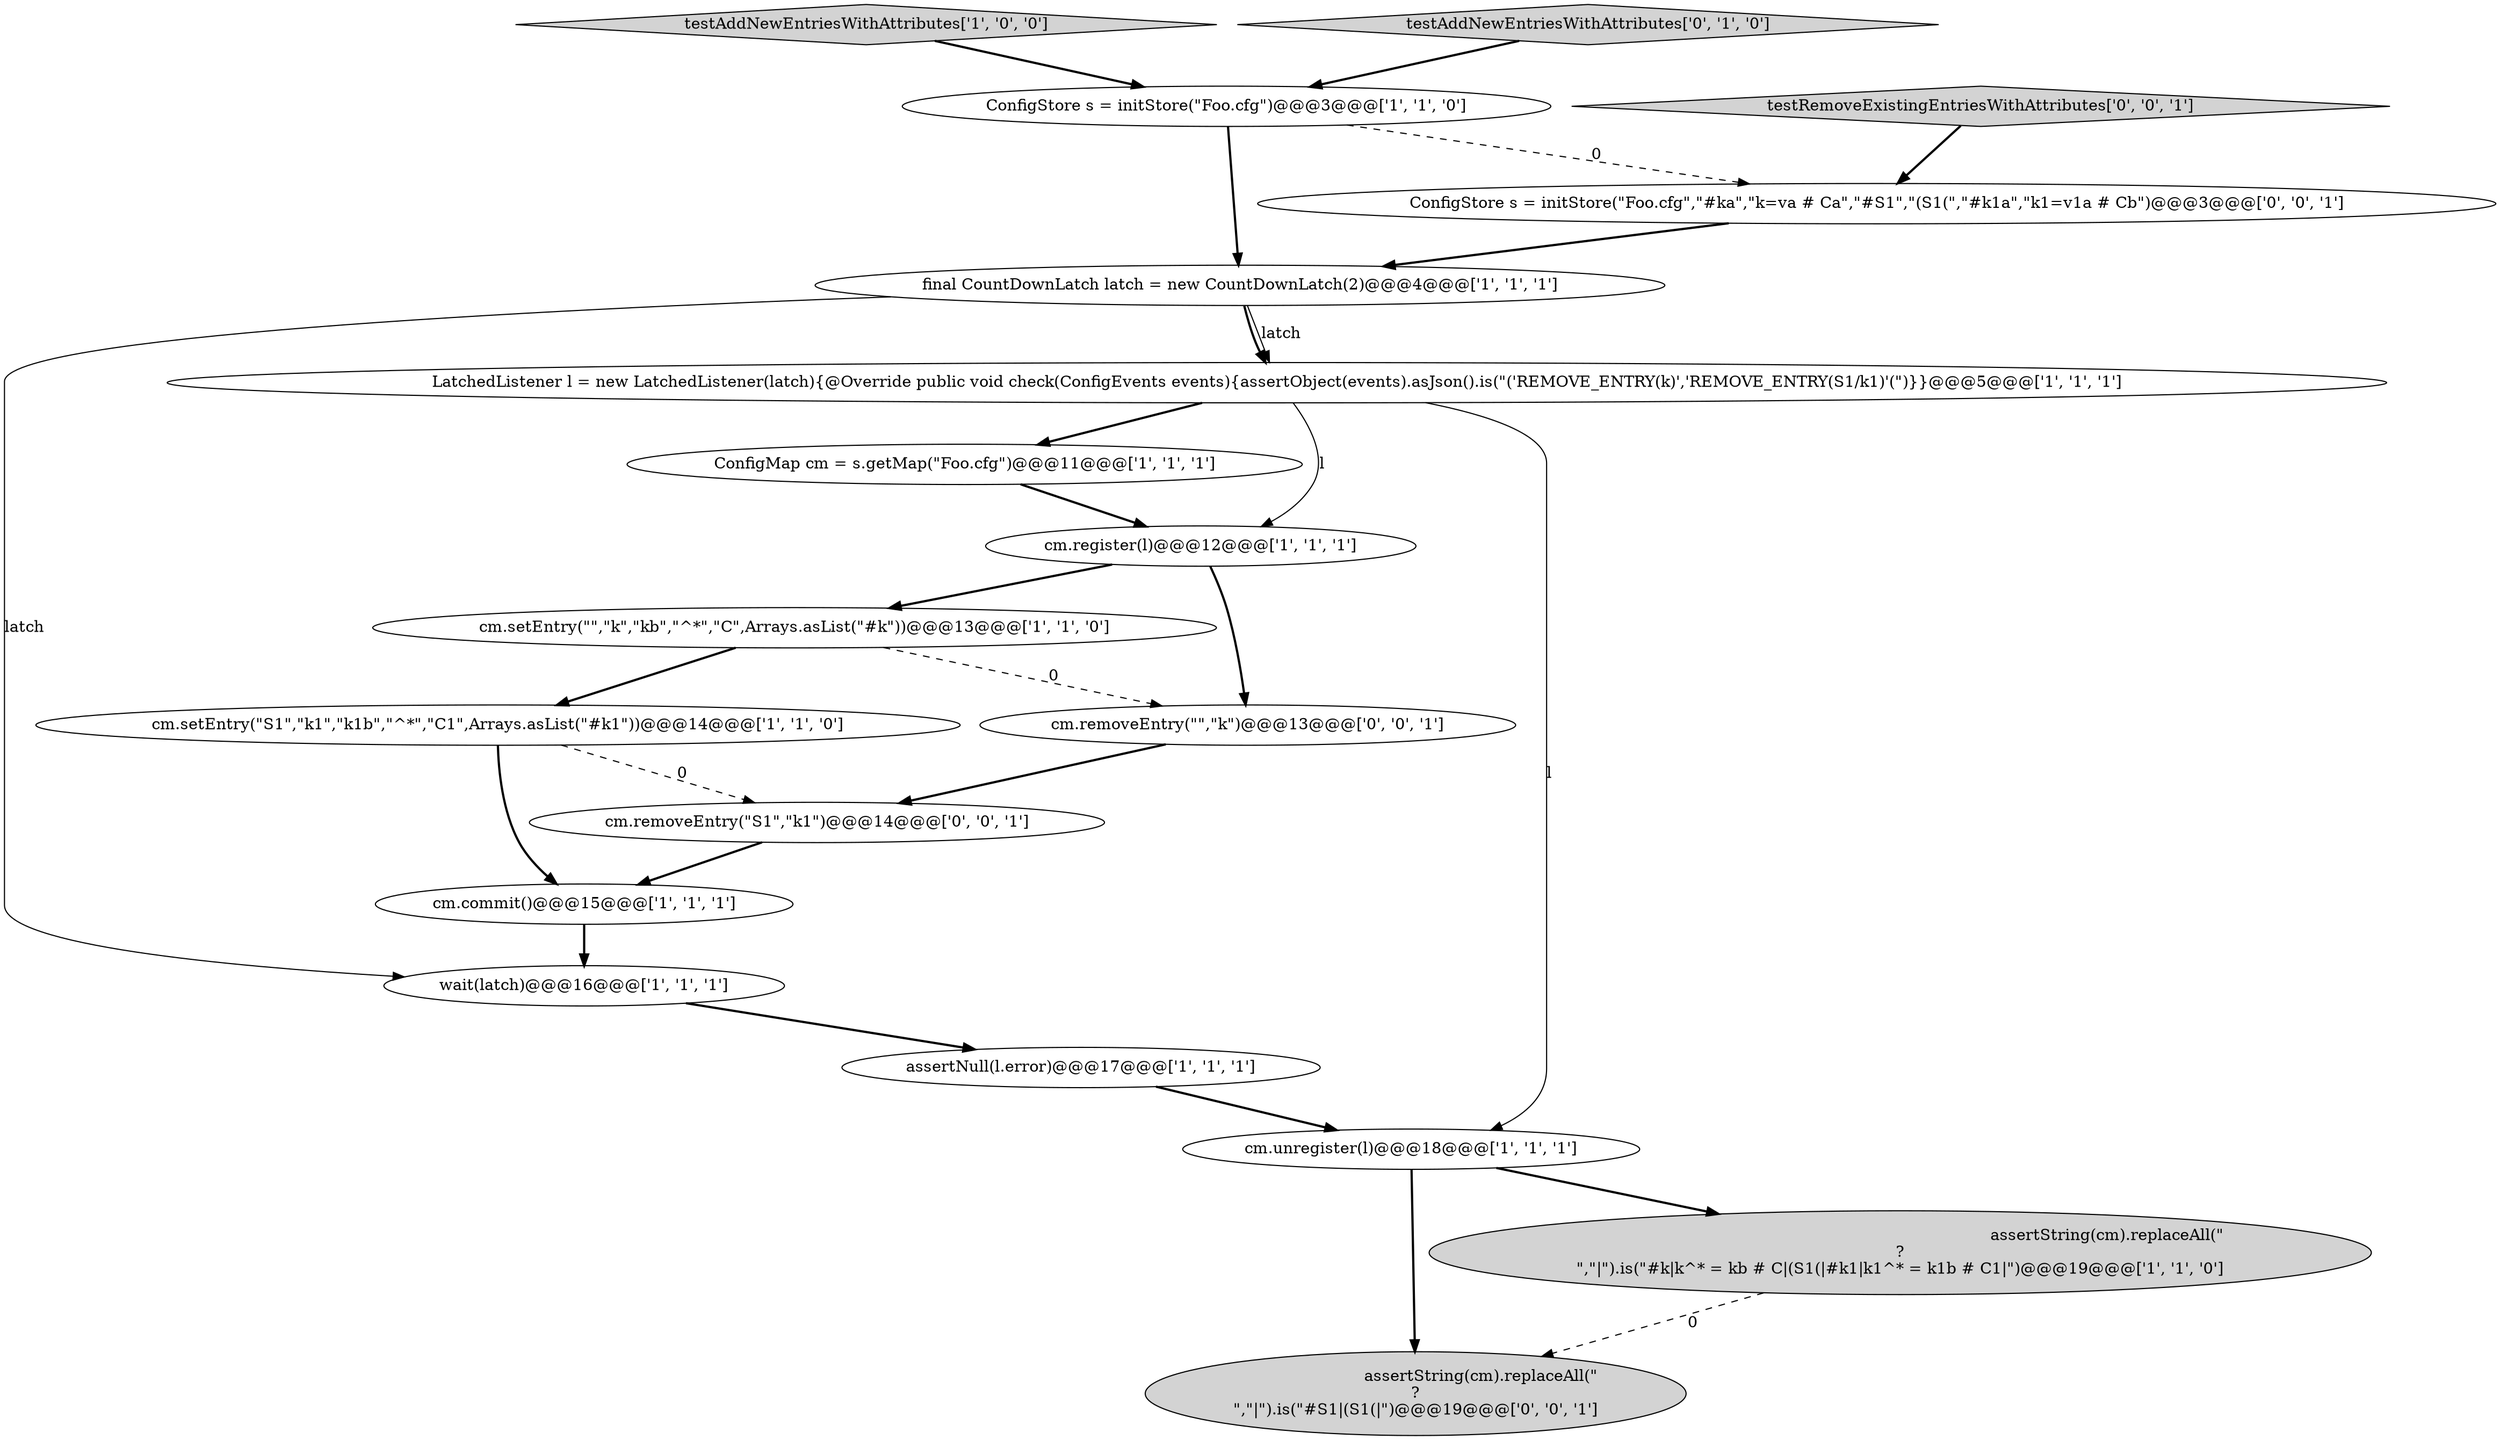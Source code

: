 digraph {
15 [style = filled, label = "ConfigStore s = initStore(\"Foo.cfg\",\"#ka\",\"k=va # Ca\",\"#S1\",\"(S1(\",\"#k1a\",\"k1=v1a # Cb\")@@@3@@@['0', '0', '1']", fillcolor = white, shape = ellipse image = "AAA0AAABBB3BBB"];
11 [style = filled, label = "cm.commit()@@@15@@@['1', '1', '1']", fillcolor = white, shape = ellipse image = "AAA0AAABBB1BBB"];
2 [style = filled, label = "final CountDownLatch latch = new CountDownLatch(2)@@@4@@@['1', '1', '1']", fillcolor = white, shape = ellipse image = "AAA0AAABBB1BBB"];
6 [style = filled, label = "cm.setEntry(\"S1\",\"k1\",\"k1b\",\"^*\",\"C1\",Arrays.asList(\"#k1\"))@@@14@@@['1', '1', '0']", fillcolor = white, shape = ellipse image = "AAA0AAABBB1BBB"];
8 [style = filled, label = "testAddNewEntriesWithAttributes['1', '0', '0']", fillcolor = lightgray, shape = diamond image = "AAA0AAABBB1BBB"];
9 [style = filled, label = "ConfigMap cm = s.getMap(\"Foo.cfg\")@@@11@@@['1', '1', '1']", fillcolor = white, shape = ellipse image = "AAA0AAABBB1BBB"];
12 [style = filled, label = "wait(latch)@@@16@@@['1', '1', '1']", fillcolor = white, shape = ellipse image = "AAA0AAABBB1BBB"];
1 [style = filled, label = "assertNull(l.error)@@@17@@@['1', '1', '1']", fillcolor = white, shape = ellipse image = "AAA0AAABBB1BBB"];
14 [style = filled, label = "assertString(cm).replaceAll(\"\r?\n\",\"|\").is(\"#S1|(S1(|\")@@@19@@@['0', '0', '1']", fillcolor = lightgray, shape = ellipse image = "AAA0AAABBB3BBB"];
18 [style = filled, label = "cm.removeEntry(\"\",\"k\")@@@13@@@['0', '0', '1']", fillcolor = white, shape = ellipse image = "AAA0AAABBB3BBB"];
7 [style = filled, label = "assertString(cm).replaceAll(\"\r?\n\",\"|\").is(\"#k|k^* = kb # C|(S1(|#k1|k1^* = k1b # C1|\")@@@19@@@['1', '1', '0']", fillcolor = lightgray, shape = ellipse image = "AAA0AAABBB1BBB"];
13 [style = filled, label = "testAddNewEntriesWithAttributes['0', '1', '0']", fillcolor = lightgray, shape = diamond image = "AAA0AAABBB2BBB"];
17 [style = filled, label = "testRemoveExistingEntriesWithAttributes['0', '0', '1']", fillcolor = lightgray, shape = diamond image = "AAA0AAABBB3BBB"];
4 [style = filled, label = "cm.setEntry(\"\",\"k\",\"kb\",\"^*\",\"C\",Arrays.asList(\"#k\"))@@@13@@@['1', '1', '0']", fillcolor = white, shape = ellipse image = "AAA0AAABBB1BBB"];
0 [style = filled, label = "LatchedListener l = new LatchedListener(latch){@Override public void check(ConfigEvents events){assertObject(events).asJson().is(\"('REMOVE_ENTRY(k)','REMOVE_ENTRY(S1/k1)'(\")}}@@@5@@@['1', '1', '1']", fillcolor = white, shape = ellipse image = "AAA0AAABBB1BBB"];
5 [style = filled, label = "ConfigStore s = initStore(\"Foo.cfg\")@@@3@@@['1', '1', '0']", fillcolor = white, shape = ellipse image = "AAA0AAABBB1BBB"];
10 [style = filled, label = "cm.register(l)@@@12@@@['1', '1', '1']", fillcolor = white, shape = ellipse image = "AAA0AAABBB1BBB"];
3 [style = filled, label = "cm.unregister(l)@@@18@@@['1', '1', '1']", fillcolor = white, shape = ellipse image = "AAA0AAABBB1BBB"];
16 [style = filled, label = "cm.removeEntry(\"S1\",\"k1\")@@@14@@@['0', '0', '1']", fillcolor = white, shape = ellipse image = "AAA0AAABBB3BBB"];
4->18 [style = dashed, label="0"];
10->18 [style = bold, label=""];
0->9 [style = bold, label=""];
15->2 [style = bold, label=""];
16->11 [style = bold, label=""];
4->6 [style = bold, label=""];
7->14 [style = dashed, label="0"];
2->0 [style = solid, label="latch"];
3->14 [style = bold, label=""];
1->3 [style = bold, label=""];
11->12 [style = bold, label=""];
9->10 [style = bold, label=""];
12->1 [style = bold, label=""];
0->3 [style = solid, label="l"];
5->2 [style = bold, label=""];
2->0 [style = bold, label=""];
6->16 [style = dashed, label="0"];
8->5 [style = bold, label=""];
3->7 [style = bold, label=""];
6->11 [style = bold, label=""];
17->15 [style = bold, label=""];
13->5 [style = bold, label=""];
10->4 [style = bold, label=""];
5->15 [style = dashed, label="0"];
0->10 [style = solid, label="l"];
2->12 [style = solid, label="latch"];
18->16 [style = bold, label=""];
}
